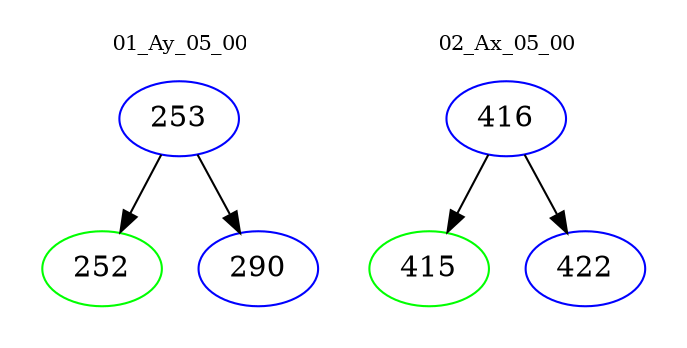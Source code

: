 digraph{
subgraph cluster_0 {
color = white
label = "01_Ay_05_00";
fontsize=10;
T0_253 [label="253", color="blue"]
T0_253 -> T0_252 [color="black"]
T0_252 [label="252", color="green"]
T0_253 -> T0_290 [color="black"]
T0_290 [label="290", color="blue"]
}
subgraph cluster_1 {
color = white
label = "02_Ax_05_00";
fontsize=10;
T1_416 [label="416", color="blue"]
T1_416 -> T1_415 [color="black"]
T1_415 [label="415", color="green"]
T1_416 -> T1_422 [color="black"]
T1_422 [label="422", color="blue"]
}
}
